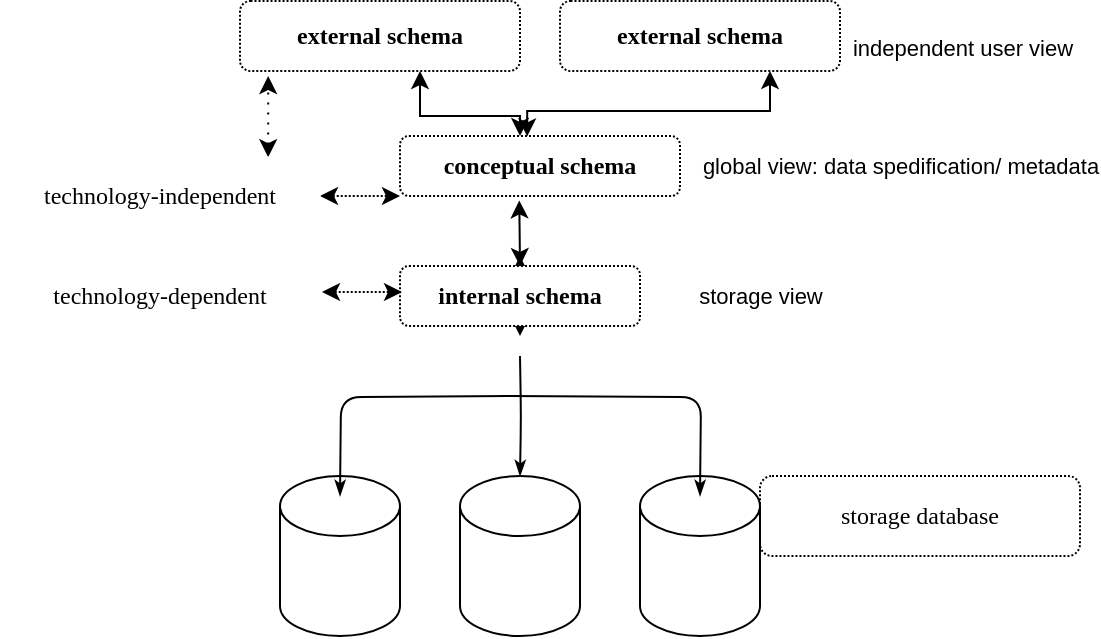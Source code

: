 <mxfile version="15.9.4" type="github">
  <diagram name="Page-1" id="8ce9d11a-91a2-4d17-14d8-a56ed91bf033">
    <mxGraphModel dx="1038" dy="571" grid="1" gridSize="10" guides="1" tooltips="1" connect="1" arrows="1" fold="1" page="1" pageScale="1" pageWidth="1100" pageHeight="850" background="none" math="0" shadow="0">
      <root>
        <mxCell id="0" />
        <mxCell id="1" parent="0" />
        <mxCell id="17ea667e15c223fc-12" value="storage database&lt;br&gt;" style="rounded=1;whiteSpace=wrap;html=1;shadow=0;labelBackgroundColor=none;strokeWidth=1;fontFamily=Verdana;fontSize=12;align=center;dashed=1;dashPattern=1 1;" parent="1" vertex="1">
          <mxGeometry x="760" y="360" width="160" height="40" as="geometry" />
        </mxCell>
        <mxCell id="giIIUJXFyjFp4wv3lGBZ-1" value="" style="shape=cylinder3;whiteSpace=wrap;html=1;boundedLbl=1;backgroundOutline=1;size=15;" vertex="1" parent="1">
          <mxGeometry x="520" y="360" width="60" height="80" as="geometry" />
        </mxCell>
        <mxCell id="giIIUJXFyjFp4wv3lGBZ-2" value="" style="shape=cylinder3;whiteSpace=wrap;html=1;boundedLbl=1;backgroundOutline=1;size=15;" vertex="1" parent="1">
          <mxGeometry x="700" y="360" width="60" height="80" as="geometry" />
        </mxCell>
        <mxCell id="giIIUJXFyjFp4wv3lGBZ-3" value="" style="shape=cylinder3;whiteSpace=wrap;html=1;boundedLbl=1;backgroundOutline=1;size=15;" vertex="1" parent="1">
          <mxGeometry x="610" y="360" width="60" height="80" as="geometry" />
        </mxCell>
        <mxCell id="giIIUJXFyjFp4wv3lGBZ-6" style="edgeStyle=orthogonalEdgeStyle;rounded=1;html=1;labelBackgroundColor=none;startArrow=none;startFill=0;startSize=5;endArrow=classicThin;endFill=1;endSize=5;jettySize=auto;orthogonalLoop=1;strokeWidth=1;fontFamily=Verdana;fontSize=8" edge="1" parent="1">
          <mxGeometry relative="1" as="geometry">
            <mxPoint x="640" y="320" as="sourcePoint" />
            <mxPoint x="550" y="370" as="targetPoint" />
          </mxGeometry>
        </mxCell>
        <mxCell id="giIIUJXFyjFp4wv3lGBZ-7" style="edgeStyle=orthogonalEdgeStyle;rounded=1;html=1;labelBackgroundColor=none;startArrow=none;startFill=0;startSize=5;endArrow=classicThin;endFill=1;endSize=5;jettySize=auto;orthogonalLoop=1;strokeWidth=1;fontFamily=Verdana;fontSize=8" edge="1" parent="1">
          <mxGeometry relative="1" as="geometry">
            <mxPoint x="630" y="320" as="sourcePoint" />
            <mxPoint x="730" y="370" as="targetPoint" />
          </mxGeometry>
        </mxCell>
        <mxCell id="giIIUJXFyjFp4wv3lGBZ-8" style="edgeStyle=orthogonalEdgeStyle;rounded=1;html=1;labelBackgroundColor=none;startArrow=none;startFill=0;startSize=5;endArrow=classicThin;endFill=1;endSize=5;jettySize=auto;orthogonalLoop=1;strokeWidth=1;fontFamily=Verdana;fontSize=8" edge="1" parent="1" target="giIIUJXFyjFp4wv3lGBZ-3">
          <mxGeometry relative="1" as="geometry">
            <mxPoint x="640" y="300" as="sourcePoint" />
            <mxPoint x="640" y="320" as="targetPoint" />
            <Array as="points" />
          </mxGeometry>
        </mxCell>
        <mxCell id="giIIUJXFyjFp4wv3lGBZ-9" value="storage view&lt;br&gt;" style="edgeLabel;html=1;align=center;verticalAlign=middle;resizable=0;points=[];" vertex="1" connectable="0" parent="giIIUJXFyjFp4wv3lGBZ-8">
          <mxGeometry x="-0.58" y="-4" relative="1" as="geometry">
            <mxPoint x="124" y="-43" as="offset" />
          </mxGeometry>
        </mxCell>
        <mxCell id="giIIUJXFyjFp4wv3lGBZ-12" style="edgeStyle=orthogonalEdgeStyle;rounded=0;orthogonalLoop=1;jettySize=auto;html=1;exitX=0.5;exitY=1;exitDx=0;exitDy=0;" edge="1" parent="1" source="giIIUJXFyjFp4wv3lGBZ-11">
          <mxGeometry relative="1" as="geometry">
            <mxPoint x="640" y="290" as="targetPoint" />
          </mxGeometry>
        </mxCell>
        <mxCell id="giIIUJXFyjFp4wv3lGBZ-14" style="edgeStyle=orthogonalEdgeStyle;rounded=0;orthogonalLoop=1;jettySize=auto;html=1;exitX=0.5;exitY=1;exitDx=0;exitDy=0;" edge="1" parent="1" source="giIIUJXFyjFp4wv3lGBZ-11">
          <mxGeometry relative="1" as="geometry">
            <mxPoint x="640" y="250" as="targetPoint" />
            <Array as="points">
              <mxPoint x="640" y="250" />
              <mxPoint x="640" y="250" />
            </Array>
          </mxGeometry>
        </mxCell>
        <mxCell id="giIIUJXFyjFp4wv3lGBZ-11" value="internal schema" style="rounded=1;whiteSpace=wrap;html=1;shadow=0;labelBackgroundColor=none;strokeWidth=1;fontFamily=Verdana;fontSize=12;align=center;dashed=1;dashPattern=1 1;fontStyle=1" vertex="1" parent="1">
          <mxGeometry x="580" y="255" width="120" height="30" as="geometry" />
        </mxCell>
        <mxCell id="giIIUJXFyjFp4wv3lGBZ-15" value="conceptual schema" style="rounded=1;whiteSpace=wrap;html=1;shadow=0;labelBackgroundColor=none;strokeWidth=1;fontFamily=Verdana;fontSize=12;align=center;dashed=1;dashPattern=1 1;fontStyle=1" vertex="1" parent="1">
          <mxGeometry x="580" y="190" width="140" height="30" as="geometry" />
        </mxCell>
        <mxCell id="giIIUJXFyjFp4wv3lGBZ-16" value="global view: data spedification/ metadata" style="edgeLabel;html=1;align=center;verticalAlign=middle;resizable=0;points=[];fontStyle=0" vertex="1" connectable="0" parent="1">
          <mxGeometry x="830" y="205" as="geometry" />
        </mxCell>
        <mxCell id="giIIUJXFyjFp4wv3lGBZ-17" value="independent user view" style="edgeLabel;html=1;align=center;verticalAlign=middle;resizable=0;points=[];" vertex="1" connectable="0" parent="1">
          <mxGeometry x="810" y="140" as="geometry">
            <mxPoint x="51" y="6" as="offset" />
          </mxGeometry>
        </mxCell>
        <mxCell id="giIIUJXFyjFp4wv3lGBZ-19" style="edgeStyle=orthogonalEdgeStyle;rounded=0;orthogonalLoop=1;jettySize=auto;html=1;startArrow=classic;startFill=1;" edge="1" parent="1" source="giIIUJXFyjFp4wv3lGBZ-18" target="giIIUJXFyjFp4wv3lGBZ-15">
          <mxGeometry relative="1" as="geometry">
            <Array as="points">
              <mxPoint x="590" y="180" />
              <mxPoint x="640" y="180" />
            </Array>
          </mxGeometry>
        </mxCell>
        <mxCell id="giIIUJXFyjFp4wv3lGBZ-18" value="external schema" style="rounded=1;whiteSpace=wrap;html=1;shadow=0;labelBackgroundColor=none;strokeWidth=1;fontFamily=Verdana;fontSize=12;align=center;dashed=1;dashPattern=1 1;fontStyle=1" vertex="1" parent="1">
          <mxGeometry x="500" y="122.5" width="140" height="35" as="geometry" />
        </mxCell>
        <mxCell id="giIIUJXFyjFp4wv3lGBZ-22" style="edgeStyle=orthogonalEdgeStyle;rounded=0;orthogonalLoop=1;jettySize=auto;html=1;exitX=0.75;exitY=1;exitDx=0;exitDy=0;entryX=0.454;entryY=0.007;entryDx=0;entryDy=0;entryPerimeter=0;startArrow=classic;startFill=1;" edge="1" parent="1" source="giIIUJXFyjFp4wv3lGBZ-21" target="giIIUJXFyjFp4wv3lGBZ-15">
          <mxGeometry relative="1" as="geometry">
            <mxPoint x="770" y="150" as="targetPoint" />
          </mxGeometry>
        </mxCell>
        <mxCell id="giIIUJXFyjFp4wv3lGBZ-21" value="external schema" style="rounded=1;whiteSpace=wrap;html=1;shadow=0;labelBackgroundColor=none;strokeWidth=1;fontFamily=Verdana;fontSize=12;align=center;dashed=1;dashPattern=1 1;fontStyle=1" vertex="1" parent="1">
          <mxGeometry x="660" y="122.5" width="140" height="35" as="geometry" />
        </mxCell>
        <mxCell id="giIIUJXFyjFp4wv3lGBZ-23" value="" style="endArrow=classic;startArrow=classic;html=1;rounded=0;exitX=0.5;exitY=0;exitDx=0;exitDy=0;entryX=0.426;entryY=1.073;entryDx=0;entryDy=0;entryPerimeter=0;" edge="1" parent="1" source="giIIUJXFyjFp4wv3lGBZ-11" target="giIIUJXFyjFp4wv3lGBZ-15">
          <mxGeometry width="50" height="50" relative="1" as="geometry">
            <mxPoint x="610" y="270" as="sourcePoint" />
            <mxPoint x="644" y="230" as="targetPoint" />
            <Array as="points" />
          </mxGeometry>
        </mxCell>
        <mxCell id="giIIUJXFyjFp4wv3lGBZ-25" style="edgeStyle=orthogonalEdgeStyle;rounded=0;orthogonalLoop=1;jettySize=auto;html=1;startArrow=classic;startFill=1;dashed=1;dashPattern=1 4;exitX=0.838;exitY=0.015;exitDx=0;exitDy=0;exitPerimeter=0;" edge="1" parent="1" source="giIIUJXFyjFp4wv3lGBZ-24">
          <mxGeometry relative="1" as="geometry">
            <mxPoint x="514" y="160" as="targetPoint" />
            <Array as="points">
              <mxPoint x="514" y="160" />
            </Array>
          </mxGeometry>
        </mxCell>
        <mxCell id="giIIUJXFyjFp4wv3lGBZ-26" style="edgeStyle=orthogonalEdgeStyle;rounded=0;orthogonalLoop=1;jettySize=auto;html=1;entryX=0;entryY=1;entryDx=0;entryDy=0;startArrow=classic;startFill=1;dashed=1;dashPattern=1 1;" edge="1" parent="1" source="giIIUJXFyjFp4wv3lGBZ-24" target="giIIUJXFyjFp4wv3lGBZ-15">
          <mxGeometry relative="1" as="geometry">
            <Array as="points">
              <mxPoint x="570" y="220" />
              <mxPoint x="570" y="220" />
            </Array>
          </mxGeometry>
        </mxCell>
        <mxCell id="giIIUJXFyjFp4wv3lGBZ-24" value="technology-independent" style="rounded=1;whiteSpace=wrap;html=1;shadow=0;labelBackgroundColor=none;strokeWidth=0;fontFamily=Verdana;fontSize=12;align=center;dashed=1;dashPattern=1 1;strokeColor=none;" vertex="1" parent="1">
          <mxGeometry x="380" y="200" width="160" height="40" as="geometry" />
        </mxCell>
        <mxCell id="giIIUJXFyjFp4wv3lGBZ-27" value="technology-dependent" style="rounded=1;whiteSpace=wrap;html=1;shadow=0;labelBackgroundColor=none;strokeWidth=0;fontFamily=Verdana;fontSize=12;align=center;dashed=1;dashPattern=1 1;strokeColor=none;" vertex="1" parent="1">
          <mxGeometry x="380" y="250" width="160" height="40" as="geometry" />
        </mxCell>
        <mxCell id="giIIUJXFyjFp4wv3lGBZ-29" style="edgeStyle=orthogonalEdgeStyle;rounded=0;orthogonalLoop=1;jettySize=auto;html=1;entryX=0;entryY=1;entryDx=0;entryDy=0;startArrow=classic;startFill=1;dashed=1;dashPattern=1 1;" edge="1" parent="1">
          <mxGeometry relative="1" as="geometry">
            <mxPoint x="541" y="268" as="sourcePoint" />
            <mxPoint x="581" y="268" as="targetPoint" />
            <Array as="points">
              <mxPoint x="571" y="268" />
              <mxPoint x="571" y="268" />
            </Array>
          </mxGeometry>
        </mxCell>
      </root>
    </mxGraphModel>
  </diagram>
</mxfile>
